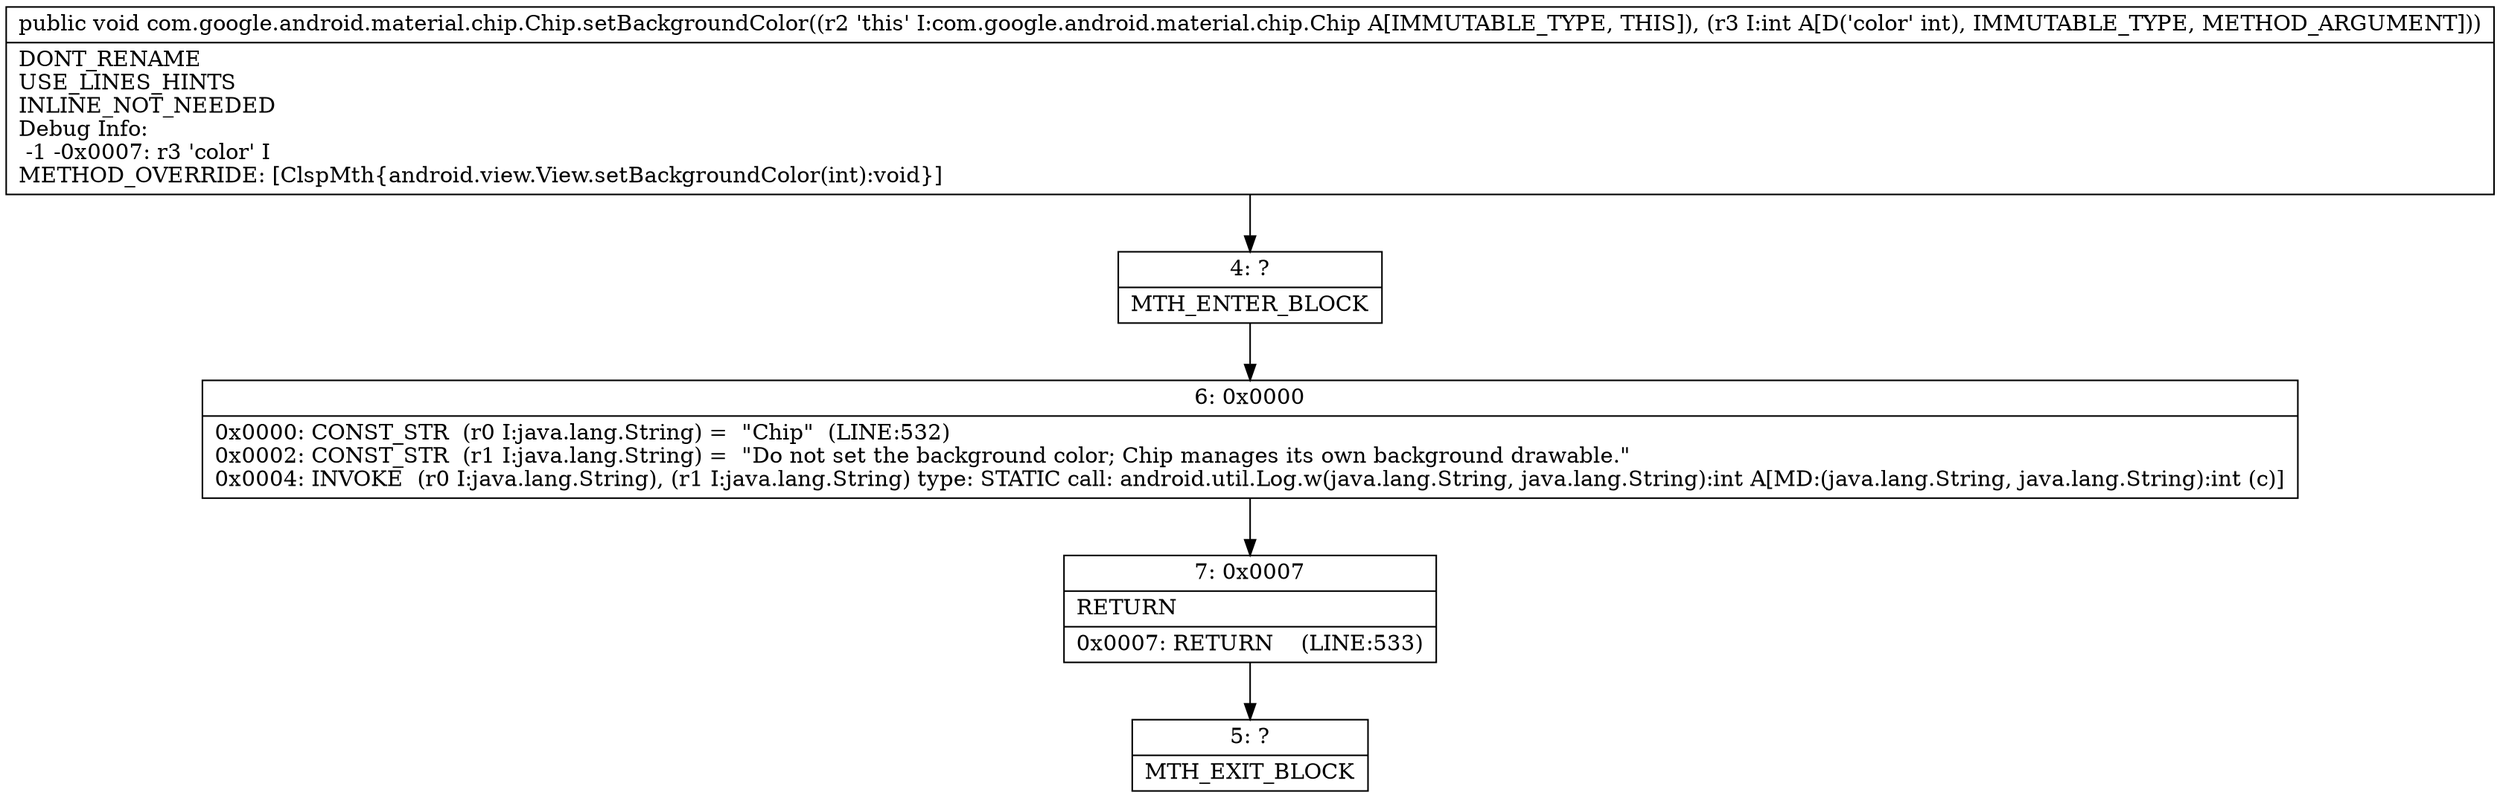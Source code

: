 digraph "CFG forcom.google.android.material.chip.Chip.setBackgroundColor(I)V" {
Node_4 [shape=record,label="{4\:\ ?|MTH_ENTER_BLOCK\l}"];
Node_6 [shape=record,label="{6\:\ 0x0000|0x0000: CONST_STR  (r0 I:java.lang.String) =  \"Chip\"  (LINE:532)\l0x0002: CONST_STR  (r1 I:java.lang.String) =  \"Do not set the background color; Chip manages its own background drawable.\" \l0x0004: INVOKE  (r0 I:java.lang.String), (r1 I:java.lang.String) type: STATIC call: android.util.Log.w(java.lang.String, java.lang.String):int A[MD:(java.lang.String, java.lang.String):int (c)]\l}"];
Node_7 [shape=record,label="{7\:\ 0x0007|RETURN\l|0x0007: RETURN    (LINE:533)\l}"];
Node_5 [shape=record,label="{5\:\ ?|MTH_EXIT_BLOCK\l}"];
MethodNode[shape=record,label="{public void com.google.android.material.chip.Chip.setBackgroundColor((r2 'this' I:com.google.android.material.chip.Chip A[IMMUTABLE_TYPE, THIS]), (r3 I:int A[D('color' int), IMMUTABLE_TYPE, METHOD_ARGUMENT]))  | DONT_RENAME\lUSE_LINES_HINTS\lINLINE_NOT_NEEDED\lDebug Info:\l  \-1 \-0x0007: r3 'color' I\lMETHOD_OVERRIDE: [ClspMth\{android.view.View.setBackgroundColor(int):void\}]\l}"];
MethodNode -> Node_4;Node_4 -> Node_6;
Node_6 -> Node_7;
Node_7 -> Node_5;
}

